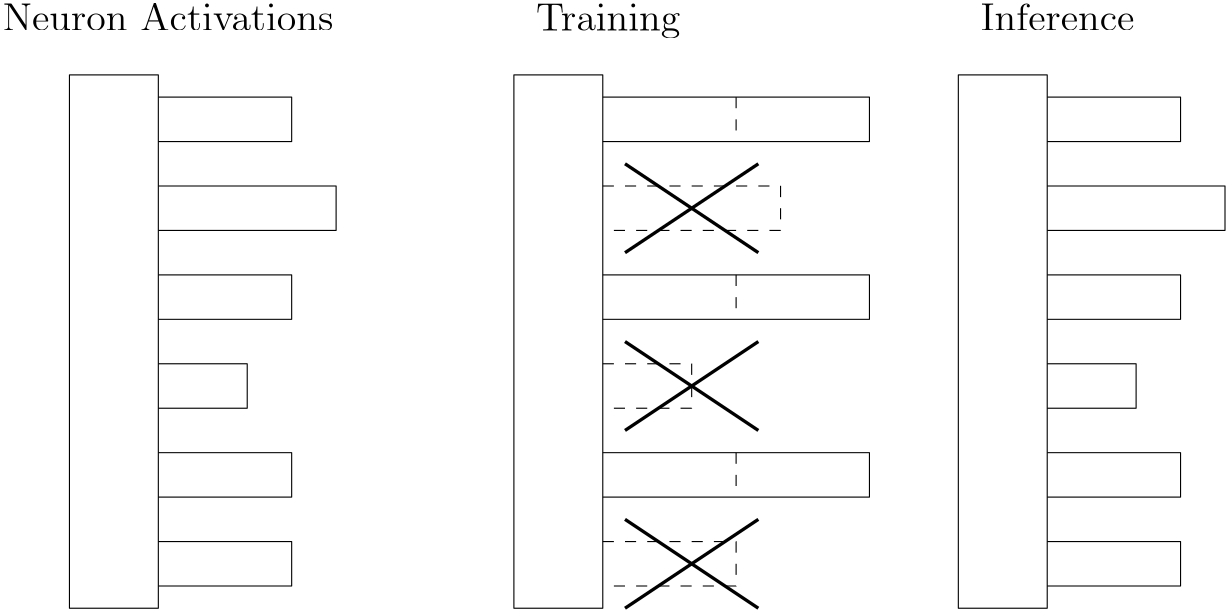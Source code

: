 <ipe version="70206" creator="Ipe 7.2.7">
<info created="D:20190318092631" modified="D:20190318094129"/>
<ipestyle name="basic">
<symbol name="arrow/arc(spx)">
<path stroke="sym-stroke" fill="sym-stroke" pen="sym-pen">
0 0 m
-1 0.333 l
-1 -0.333 l
h
</path>
</symbol>
<symbol name="arrow/farc(spx)">
<path stroke="sym-stroke" fill="white" pen="sym-pen">
0 0 m
-1 0.333 l
-1 -0.333 l
h
</path>
</symbol>
<symbol name="arrow/ptarc(spx)">
<path stroke="sym-stroke" fill="sym-stroke" pen="sym-pen">
0 0 m
-1 0.333 l
-0.8 0 l
-1 -0.333 l
h
</path>
</symbol>
<symbol name="arrow/fptarc(spx)">
<path stroke="sym-stroke" fill="white" pen="sym-pen">
0 0 m
-1 0.333 l
-0.8 0 l
-1 -0.333 l
h
</path>
</symbol>
<symbol name="mark/circle(sx)" transformations="translations">
<path fill="sym-stroke">
0.6 0 0 0.6 0 0 e
0.4 0 0 0.4 0 0 e
</path>
</symbol>
<symbol name="mark/disk(sx)" transformations="translations">
<path fill="sym-stroke">
0.6 0 0 0.6 0 0 e
</path>
</symbol>
<symbol name="mark/fdisk(sfx)" transformations="translations">
<group>
<path fill="sym-fill">
0.5 0 0 0.5 0 0 e
</path>
<path fill="sym-stroke" fillrule="eofill">
0.6 0 0 0.6 0 0 e
0.4 0 0 0.4 0 0 e
</path>
</group>
</symbol>
<symbol name="mark/box(sx)" transformations="translations">
<path fill="sym-stroke" fillrule="eofill">
-0.6 -0.6 m
0.6 -0.6 l
0.6 0.6 l
-0.6 0.6 l
h
-0.4 -0.4 m
0.4 -0.4 l
0.4 0.4 l
-0.4 0.4 l
h
</path>
</symbol>
<symbol name="mark/square(sx)" transformations="translations">
<path fill="sym-stroke">
-0.6 -0.6 m
0.6 -0.6 l
0.6 0.6 l
-0.6 0.6 l
h
</path>
</symbol>
<symbol name="mark/fsquare(sfx)" transformations="translations">
<group>
<path fill="sym-fill">
-0.5 -0.5 m
0.5 -0.5 l
0.5 0.5 l
-0.5 0.5 l
h
</path>
<path fill="sym-stroke" fillrule="eofill">
-0.6 -0.6 m
0.6 -0.6 l
0.6 0.6 l
-0.6 0.6 l
h
-0.4 -0.4 m
0.4 -0.4 l
0.4 0.4 l
-0.4 0.4 l
h
</path>
</group>
</symbol>
<symbol name="mark/cross(sx)" transformations="translations">
<group>
<path fill="sym-stroke">
-0.43 -0.57 m
0.57 0.43 l
0.43 0.57 l
-0.57 -0.43 l
h
</path>
<path fill="sym-stroke">
-0.43 0.57 m
0.57 -0.43 l
0.43 -0.57 l
-0.57 0.43 l
h
</path>
</group>
</symbol>
<symbol name="arrow/fnormal(spx)">
<path stroke="sym-stroke" fill="white" pen="sym-pen">
0 0 m
-1 0.333 l
-1 -0.333 l
h
</path>
</symbol>
<symbol name="arrow/pointed(spx)">
<path stroke="sym-stroke" fill="sym-stroke" pen="sym-pen">
0 0 m
-1 0.333 l
-0.8 0 l
-1 -0.333 l
h
</path>
</symbol>
<symbol name="arrow/fpointed(spx)">
<path stroke="sym-stroke" fill="white" pen="sym-pen">
0 0 m
-1 0.333 l
-0.8 0 l
-1 -0.333 l
h
</path>
</symbol>
<symbol name="arrow/linear(spx)">
<path stroke="sym-stroke" pen="sym-pen">
-1 0.333 m
0 0 l
-1 -0.333 l
</path>
</symbol>
<symbol name="arrow/fdouble(spx)">
<path stroke="sym-stroke" fill="white" pen="sym-pen">
0 0 m
-1 0.333 l
-1 -0.333 l
h
-1 0 m
-2 0.333 l
-2 -0.333 l
h
</path>
</symbol>
<symbol name="arrow/double(spx)">
<path stroke="sym-stroke" fill="sym-stroke" pen="sym-pen">
0 0 m
-1 0.333 l
-1 -0.333 l
h
-1 0 m
-2 0.333 l
-2 -0.333 l
h
</path>
</symbol>
<pen name="heavier" value="0.8"/>
<pen name="fat" value="1.2"/>
<pen name="ultrafat" value="2"/>
<symbolsize name="large" value="5"/>
<symbolsize name="small" value="2"/>
<symbolsize name="tiny" value="1.1"/>
<arrowsize name="large" value="10"/>
<arrowsize name="small" value="5"/>
<arrowsize name="tiny" value="3"/>
<color name="red" value="1 0 0"/>
<color name="green" value="0 1 0"/>
<color name="blue" value="0 0 1"/>
<color name="yellow" value="1 1 0"/>
<color name="orange" value="1 0.647 0"/>
<color name="gold" value="1 0.843 0"/>
<color name="purple" value="0.627 0.125 0.941"/>
<color name="gray" value="0.745"/>
<color name="brown" value="0.647 0.165 0.165"/>
<color name="navy" value="0 0 0.502"/>
<color name="pink" value="1 0.753 0.796"/>
<color name="seagreen" value="0.18 0.545 0.341"/>
<color name="turquoise" value="0.251 0.878 0.816"/>
<color name="violet" value="0.933 0.51 0.933"/>
<color name="darkblue" value="0 0 0.545"/>
<color name="darkcyan" value="0 0.545 0.545"/>
<color name="darkgray" value="0.663"/>
<color name="darkgreen" value="0 0.392 0"/>
<color name="darkmagenta" value="0.545 0 0.545"/>
<color name="darkorange" value="1 0.549 0"/>
<color name="darkred" value="0.545 0 0"/>
<color name="lightblue" value="0.678 0.847 0.902"/>
<color name="lightcyan" value="0.878 1 1"/>
<color name="lightgray" value="0.827"/>
<color name="lightgreen" value="0.565 0.933 0.565"/>
<color name="lightyellow" value="1 1 0.878"/>
<dashstyle name="dashed" value="[4] 0"/>
<dashstyle name="dotted" value="[1 3] 0"/>
<dashstyle name="dash dotted" value="[4 2 1 2] 0"/>
<dashstyle name="dash dot dotted" value="[4 2 1 2 1 2] 0"/>
<textsize name="large" value="\large"/>
<textsize name="small" value="\small"/>
<textsize name="tiny" value="\tiny"/>
<textsize name="Large" value="\Large"/>
<textsize name="LARGE" value="\LARGE"/>
<textsize name="huge" value="\huge"/>
<textsize name="Huge" value="\Huge"/>
<textsize name="footnote" value="\footnotesize"/>
<textstyle name="center" begin="\begin{center}" end="\end{center}"/>
<textstyle name="itemize" begin="\begin{itemize}" end="\end{itemize}"/>
<textstyle name="item" begin="\begin{itemize}\item{}" end="\end{itemize}"/>
<gridsize name="4 pts" value="4"/>
<gridsize name="8 pts (~3 mm)" value="8"/>
<gridsize name="16 pts (~6 mm)" value="16"/>
<gridsize name="32 pts (~12 mm)" value="32"/>
<gridsize name="10 pts (~3.5 mm)" value="10"/>
<gridsize name="20 pts (~7 mm)" value="20"/>
<gridsize name="14 pts (~5 mm)" value="14"/>
<gridsize name="28 pts (~10 mm)" value="28"/>
<gridsize name="56 pts (~20 mm)" value="56"/>
<anglesize name="90 deg" value="90"/>
<anglesize name="60 deg" value="60"/>
<anglesize name="45 deg" value="45"/>
<anglesize name="30 deg" value="30"/>
<anglesize name="22.5 deg" value="22.5"/>
<opacity name="10%" value="0.1"/>
<opacity name="30%" value="0.3"/>
<opacity name="50%" value="0.5"/>
<opacity name="75%" value="0.75"/>
<tiling name="falling" angle="-60" step="4" width="1"/>
<tiling name="rising" angle="30" step="4" width="1"/>
</ipestyle>
<page>
<layer name="alpha"/>
<view layers="alpha" active="alpha"/>
<path layer="alpha" stroke="black">
96 768 m
96 576 l
128 576 l
128 768 l
h
</path>
<path stroke="black">
128 760 m
176 760 l
176 744 l
128 744 l
</path>
<path stroke="black">
128 728 m
192 728 l
192 712 l
128 712 l
</path>
<path stroke="black">
128 696 m
176 696 l
176 680 l
128 680 l
</path>
<path stroke="black">
128 664 m
160 664 l
160 648 l
128 648 l
</path>
<path stroke="black">
128 632 m
176 632 l
176 616 l
128 616 l
</path>
<path stroke="black">
128 600 m
176 600 l
176 584 l
128 584 l
</path>
<text matrix="1 0 0 1 -16 -8" transformations="translations" pos="88 792" stroke="black" type="label" width="119.079" height="9.803" depth="0" valign="baseline" size="Large">Neuron Activations</text>
<path matrix="1 0 0 1 160 0" stroke="black">
96 768 m
96 576 l
128 576 l
128 768 l
h
</path>
<path stroke="black">
288 760 m
384 760 l
384 744 l
288 744 l
</path>
<path matrix="1 0 0 1 160 0" stroke="black" dash="dashed">
128 728 m
192 728 l
192 712 l
128 712 l
</path>
<path stroke="black">
288 696 m
384 696 l
384 680 l
288 680 l
</path>
<path matrix="1 0 0 1 160 0" stroke="black" dash="dashed">
128 664 m
160 664 l
160 648 l
128 648 l
</path>
<path matrix="1 0 0 1 160 0" stroke="black" dash="dashed">
128 600 m
176 600 l
176 584 l
128 584 l
</path>
<text matrix="1 0 0 1 176 -8" transformations="translations" pos="88 792" stroke="black" type="label" width="51.896" height="9.803" depth="2.79" valign="baseline" size="Large">Training</text>
<path matrix="1 0 0 1 0 -32" stroke="black" pen="fat">
296 768 m
344 736 l
</path>
<path matrix="1 0 0 1 0 -32" stroke="black" pen="fat">
296 736 m
344 768 l
</path>
<path matrix="1 0 0 1 0 -96" stroke="black" pen="fat">
296 768 m
344 736 l
</path>
<path matrix="1 0 0 1 0 -96" stroke="black" pen="fat">
296 736 m
344 768 l
</path>
<path matrix="1 0 0 1 0 -160" stroke="black" pen="fat">
296 768 m
344 736 l
</path>
<path matrix="1 0 0 1 0 -160" stroke="black" pen="fat">
296 736 m
344 768 l
</path>
<path matrix="1 0 0 1 320 0" stroke="black">
96 768 m
96 576 l
128 576 l
128 768 l
h
</path>
<text matrix="1 0 0 1 336 -8" transformations="translations" pos="88 792" stroke="black" type="label" width="55.403" height="9.963" depth="0" valign="baseline" size="Large">Inference</text>
<path matrix="1 0 0 1 320 0" stroke="black">
128 760 m
176 760 l
176 744 l
128 744 l
</path>
<path matrix="1 0 0 1 320 0" stroke="black">
128 728 m
192 728 l
192 712 l
128 712 l
</path>
<path matrix="1 0 0 1 320 0" stroke="black">
128 696 m
176 696 l
176 680 l
128 680 l
</path>
<path matrix="1 0 0 1 320 0" stroke="black">
128 664 m
160 664 l
160 648 l
128 648 l
</path>
<path matrix="1 0 0 1 320 0" stroke="black">
128 632 m
176 632 l
176 616 l
128 616 l
</path>
<path matrix="1 0 0 1 320 0" stroke="black">
128 600 m
176 600 l
176 584 l
128 584 l
</path>
<path matrix="1 0 0 1 8 -40" stroke="black" dash="dashed">
328 800 m
328 784 l
</path>
<path matrix="1 0 0 1 8 -104" stroke="black" dash="dashed">
328 800 m
328 784 l
</path>
<path matrix="1 0 0 1 0 -64" stroke="black">
288 696 m
384 696 l
384 680 l
288 680 l
</path>
<path matrix="1 0 0 1 8 -168" stroke="black" dash="dashed">
328 800 m
328 784 l
</path>
</page>
</ipe>
